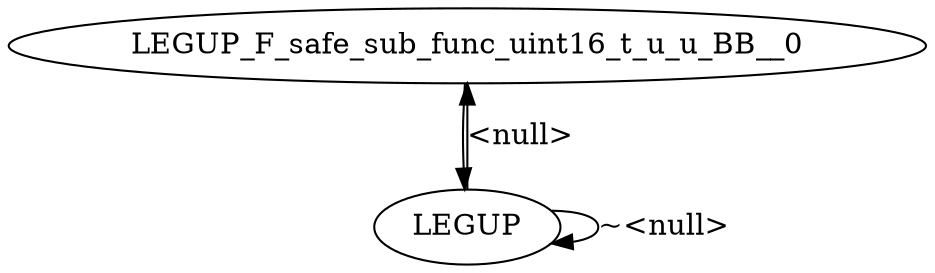digraph {
Node0x2b58770[label="LEGUP_F_safe_sub_func_uint16_t_u_u_BB__0"];
Node0x2b58580[label="LEGUP"];
Node0x2b58580 -> Node0x2b58770[label="<null>"];
Node0x2b58580 -> Node0x2b58580[label="~<null>"];
Node0x2b58770 -> Node0x2b58580;
}

